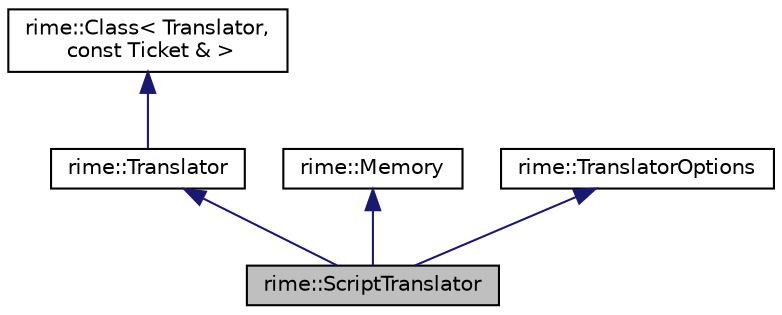 digraph "rime::ScriptTranslator"
{
  edge [fontname="Helvetica",fontsize="10",labelfontname="Helvetica",labelfontsize="10"];
  node [fontname="Helvetica",fontsize="10",shape=record];
  Node1 [label="rime::ScriptTranslator",height=0.2,width=0.4,color="black", fillcolor="grey75", style="filled" fontcolor="black"];
  Node2 -> Node1 [dir="back",color="midnightblue",fontsize="10",style="solid",fontname="Helvetica"];
  Node2 [label="rime::Translator",height=0.2,width=0.4,color="black", fillcolor="white", style="filled",URL="$a00220.html"];
  Node3 -> Node2 [dir="back",color="midnightblue",fontsize="10",style="solid",fontname="Helvetica"];
  Node3 [label="rime::Class\< Translator,\l const Ticket & \>",height=0.2,width=0.4,color="black", fillcolor="white", style="filled",URL="$a00017.html"];
  Node4 -> Node1 [dir="back",color="midnightblue",fontsize="10",style="solid",fontname="Helvetica"];
  Node4 [label="rime::Memory",height=0.2,width=0.4,color="black", fillcolor="white", style="filled",URL="$a00094.html"];
  Node5 -> Node1 [dir="back",color="midnightblue",fontsize="10",style="solid",fontname="Helvetica"];
  Node5 [label="rime::TranslatorOptions",height=0.2,width=0.4,color="black", fillcolor="white", style="filled",URL="$a00221.html"];
}
